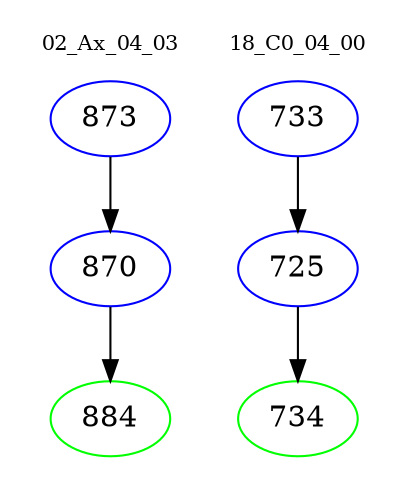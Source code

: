 digraph{
subgraph cluster_0 {
color = white
label = "02_Ax_04_03";
fontsize=10;
T0_873 [label="873", color="blue"]
T0_873 -> T0_870 [color="black"]
T0_870 [label="870", color="blue"]
T0_870 -> T0_884 [color="black"]
T0_884 [label="884", color="green"]
}
subgraph cluster_1 {
color = white
label = "18_C0_04_00";
fontsize=10;
T1_733 [label="733", color="blue"]
T1_733 -> T1_725 [color="black"]
T1_725 [label="725", color="blue"]
T1_725 -> T1_734 [color="black"]
T1_734 [label="734", color="green"]
}
}

